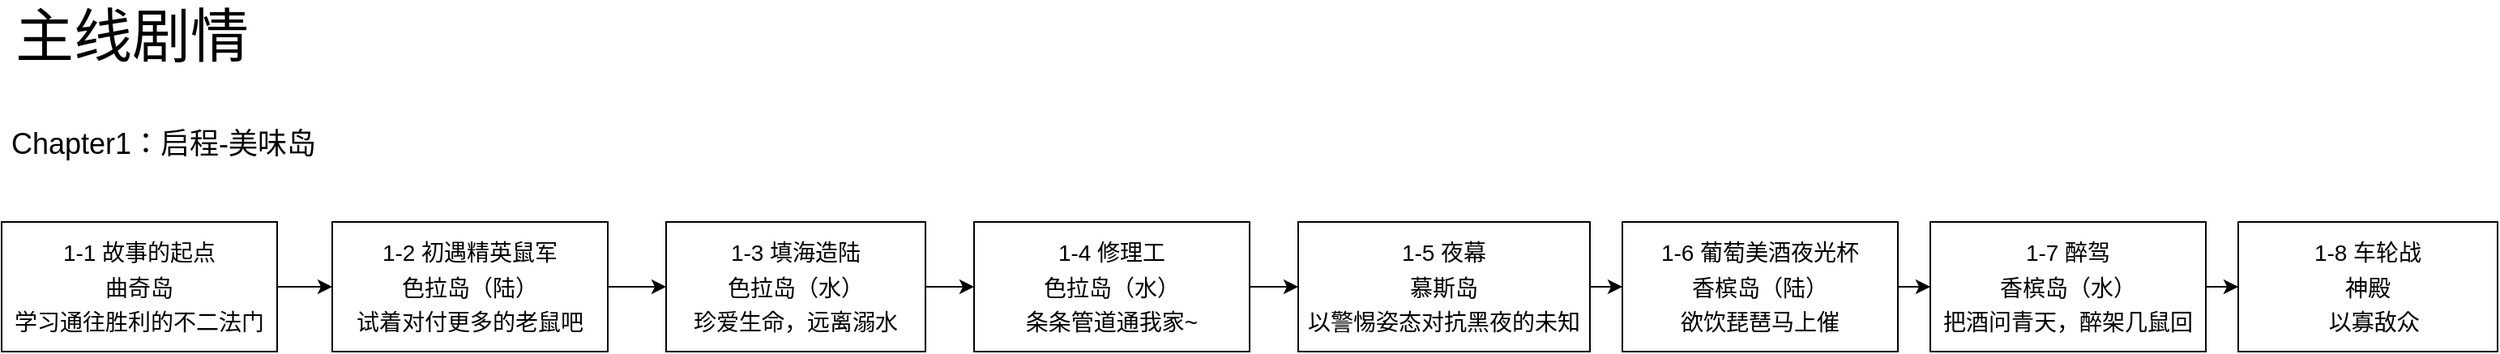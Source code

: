 <mxfile version="16.5.1" type="device"><diagram id="HDxAoAPgF34HFrruvDAr" name="第 1 页"><mxGraphModel dx="1599" dy="764" grid="1" gridSize="10" guides="1" tooltips="1" connect="1" arrows="1" fold="1" page="1" pageScale="1" pageWidth="827" pageHeight="1169" math="0" shadow="0"><root><mxCell id="0"/><mxCell id="1" parent="0"/><mxCell id="LOdf7bJuWa46nDGDT5ns-2" value="&lt;font style=&quot;font-size: 36px&quot;&gt;主线剧情&lt;/font&gt;" style="text;html=1;align=center;verticalAlign=middle;resizable=0;points=[];autosize=1;strokeColor=none;fillColor=none;" vertex="1" parent="1"><mxGeometry x="40" y="50" width="160" height="30" as="geometry"/></mxCell><mxCell id="LOdf7bJuWa46nDGDT5ns-4" value="&lt;font style=&quot;font-size: 18px&quot;&gt;Chapter1：启程-美味岛&lt;/font&gt;" style="text;html=1;strokeColor=none;fillColor=none;align=center;verticalAlign=middle;whiteSpace=wrap;rounded=0;fontSize=36;" vertex="1" parent="1"><mxGeometry x="40" y="110" width="200" height="30" as="geometry"/></mxCell><mxCell id="LOdf7bJuWa46nDGDT5ns-8" style="edgeStyle=orthogonalEdgeStyle;rounded=0;orthogonalLoop=1;jettySize=auto;html=1;fontSize=14;" edge="1" parent="1" source="LOdf7bJuWa46nDGDT5ns-6" target="LOdf7bJuWa46nDGDT5ns-7"><mxGeometry relative="1" as="geometry"/></mxCell><mxCell id="LOdf7bJuWa46nDGDT5ns-6" value="&lt;font style=&quot;font-size: 14px&quot;&gt;1-1 故事的起点&lt;br&gt;曲奇岛&lt;br&gt;学习通往胜利的不二法门&lt;br&gt;&lt;/font&gt;" style="rounded=0;whiteSpace=wrap;html=1;fontSize=18;" vertex="1" parent="1"><mxGeometry x="40" y="180" width="170" height="80" as="geometry"/></mxCell><mxCell id="LOdf7bJuWa46nDGDT5ns-10" style="edgeStyle=orthogonalEdgeStyle;rounded=0;orthogonalLoop=1;jettySize=auto;html=1;entryX=0;entryY=0.5;entryDx=0;entryDy=0;fontSize=14;" edge="1" parent="1" source="LOdf7bJuWa46nDGDT5ns-7" target="LOdf7bJuWa46nDGDT5ns-9"><mxGeometry relative="1" as="geometry"/></mxCell><mxCell id="LOdf7bJuWa46nDGDT5ns-7" value="&lt;font style=&quot;font-size: 14px&quot;&gt;1-2 初遇精英鼠军&lt;br&gt;色拉岛（陆）&lt;br&gt;试着对付更多的老鼠吧&lt;br&gt;&lt;/font&gt;" style="rounded=0;whiteSpace=wrap;html=1;fontSize=18;" vertex="1" parent="1"><mxGeometry x="244" y="180" width="170" height="80" as="geometry"/></mxCell><mxCell id="LOdf7bJuWa46nDGDT5ns-12" style="edgeStyle=orthogonalEdgeStyle;rounded=0;orthogonalLoop=1;jettySize=auto;html=1;entryX=0;entryY=0.5;entryDx=0;entryDy=0;fontSize=14;" edge="1" parent="1" source="LOdf7bJuWa46nDGDT5ns-9" target="LOdf7bJuWa46nDGDT5ns-11"><mxGeometry relative="1" as="geometry"/></mxCell><mxCell id="LOdf7bJuWa46nDGDT5ns-9" value="&lt;font style=&quot;font-size: 14px&quot;&gt;1-3 填海造陆&lt;br&gt;色拉岛（水）&lt;br&gt;珍爱生命，远离溺水&lt;br&gt;&lt;/font&gt;" style="rounded=0;whiteSpace=wrap;html=1;fontSize=18;" vertex="1" parent="1"><mxGeometry x="450" y="180" width="160" height="80" as="geometry"/></mxCell><mxCell id="LOdf7bJuWa46nDGDT5ns-14" style="edgeStyle=orthogonalEdgeStyle;rounded=0;orthogonalLoop=1;jettySize=auto;html=1;fontSize=14;" edge="1" parent="1" source="LOdf7bJuWa46nDGDT5ns-11" target="LOdf7bJuWa46nDGDT5ns-13"><mxGeometry relative="1" as="geometry"/></mxCell><mxCell id="LOdf7bJuWa46nDGDT5ns-11" value="&lt;font style=&quot;font-size: 14px&quot;&gt;1-4 修理工&lt;br&gt;色拉岛（水）&lt;br&gt;条条管道通我家~&lt;br&gt;&lt;/font&gt;" style="rounded=0;whiteSpace=wrap;html=1;fontSize=18;" vertex="1" parent="1"><mxGeometry x="640" y="180" width="170" height="80" as="geometry"/></mxCell><mxCell id="LOdf7bJuWa46nDGDT5ns-16" style="edgeStyle=orthogonalEdgeStyle;rounded=0;orthogonalLoop=1;jettySize=auto;html=1;fontSize=14;" edge="1" parent="1" source="LOdf7bJuWa46nDGDT5ns-13" target="LOdf7bJuWa46nDGDT5ns-15"><mxGeometry relative="1" as="geometry"/></mxCell><mxCell id="LOdf7bJuWa46nDGDT5ns-13" value="&lt;font style=&quot;font-size: 14px&quot;&gt;1-5 夜幕&lt;br&gt;慕斯岛&lt;br&gt;以警惕姿态对抗黑夜的未知&lt;br&gt;&lt;/font&gt;" style="rounded=0;whiteSpace=wrap;html=1;fontSize=18;" vertex="1" parent="1"><mxGeometry x="840" y="180" width="180" height="80" as="geometry"/></mxCell><mxCell id="LOdf7bJuWa46nDGDT5ns-18" style="edgeStyle=orthogonalEdgeStyle;rounded=0;orthogonalLoop=1;jettySize=auto;html=1;fontSize=14;" edge="1" parent="1" source="LOdf7bJuWa46nDGDT5ns-15" target="LOdf7bJuWa46nDGDT5ns-17"><mxGeometry relative="1" as="geometry"/></mxCell><mxCell id="LOdf7bJuWa46nDGDT5ns-15" value="&lt;font style=&quot;font-size: 14px&quot;&gt;1-6&amp;nbsp;葡萄美酒夜光杯&lt;br&gt;香槟岛（陆）&lt;br&gt;欲饮琵琶马上催&lt;br&gt;&lt;/font&gt;" style="rounded=0;whiteSpace=wrap;html=1;fontSize=18;" vertex="1" parent="1"><mxGeometry x="1040" y="180" width="170" height="80" as="geometry"/></mxCell><mxCell id="LOdf7bJuWa46nDGDT5ns-20" style="edgeStyle=orthogonalEdgeStyle;rounded=0;orthogonalLoop=1;jettySize=auto;html=1;fontSize=14;" edge="1" parent="1" source="LOdf7bJuWa46nDGDT5ns-17" target="LOdf7bJuWa46nDGDT5ns-19"><mxGeometry relative="1" as="geometry"/></mxCell><mxCell id="LOdf7bJuWa46nDGDT5ns-17" value="&lt;font style=&quot;font-size: 14px&quot;&gt;1-7 醉驾&lt;br&gt;香槟岛（水）&lt;br&gt;把酒问青天，醉架几鼠回&lt;br&gt;&lt;/font&gt;" style="rounded=0;whiteSpace=wrap;html=1;fontSize=18;" vertex="1" parent="1"><mxGeometry x="1230" y="180" width="170" height="80" as="geometry"/></mxCell><mxCell id="LOdf7bJuWa46nDGDT5ns-19" value="&lt;font style=&quot;font-size: 14px&quot;&gt;1-8 车轮战&lt;br&gt;神殿&lt;br&gt;&amp;nbsp; 以寡敌众&lt;br&gt;&lt;/font&gt;" style="rounded=0;whiteSpace=wrap;html=1;fontSize=18;" vertex="1" parent="1"><mxGeometry x="1420" y="180" width="160" height="80" as="geometry"/></mxCell></root></mxGraphModel></diagram></mxfile>